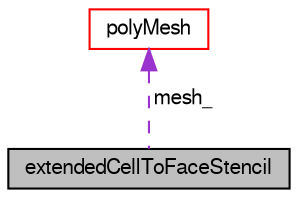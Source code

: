 digraph "extendedCellToFaceStencil"
{
  bgcolor="transparent";
  edge [fontname="FreeSans",fontsize="10",labelfontname="FreeSans",labelfontsize="10"];
  node [fontname="FreeSans",fontsize="10",shape=record];
  Node12 [label="extendedCellToFaceStencil",height=0.2,width=0.4,color="black", fillcolor="grey75", style="filled", fontcolor="black"];
  Node13 -> Node12 [dir="back",color="darkorchid3",fontsize="10",style="dashed",label=" mesh_" ,fontname="FreeSans"];
  Node13 [label="polyMesh",height=0.2,width=0.4,color="red",URL="$a27410.html",tooltip="Mesh consisting of general polyhedral cells. "];
}
